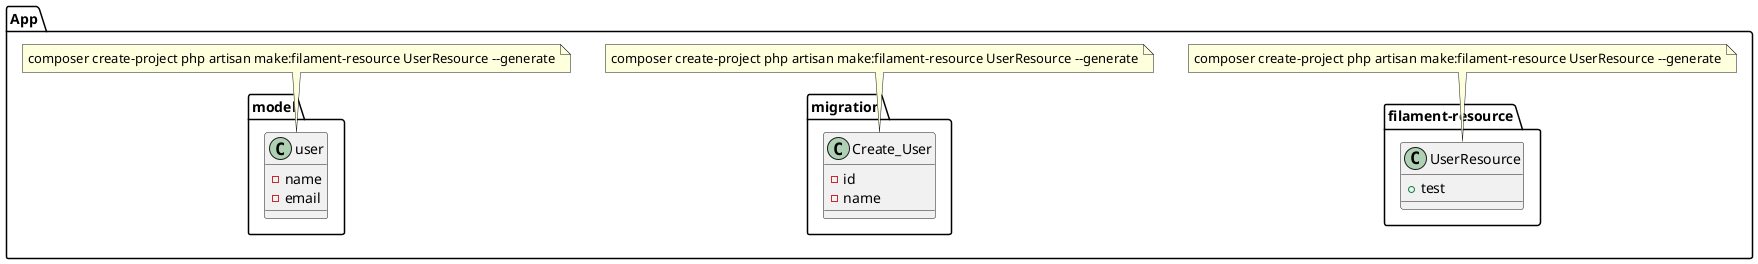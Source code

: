 @startuml package

package App {
    package filament-resource {
        class UserResource {
            + test
        }
    }
    note top : composer create-project php artisan make:filament-resource UserResource --generate
    package migration {
        class Create_User {
            - id
            - name
        }
    }
    note top : composer create-project php artisan make:filament-resource UserResource --generate
    package model {
        class user {
            - name
            - email
        }
    }
    note top : composer create-project php artisan make:filament-resource UserResource --generate
}

@enduml